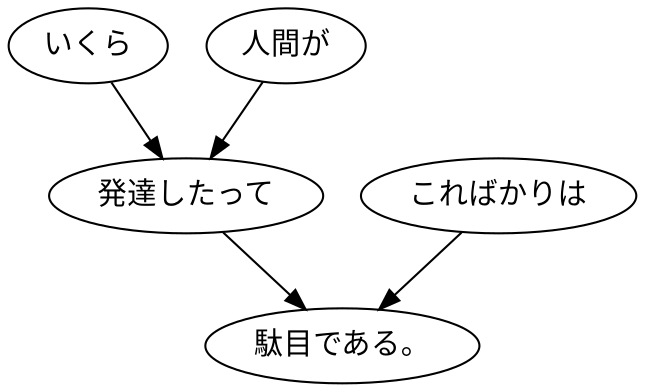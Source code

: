 digraph graph365 {
	node0 [label="いくら"];
	node1 [label="人間が"];
	node2 [label="発達したって"];
	node3 [label="こればかりは"];
	node4 [label="駄目である。"];
	node0 -> node2;
	node1 -> node2;
	node2 -> node4;
	node3 -> node4;
}
